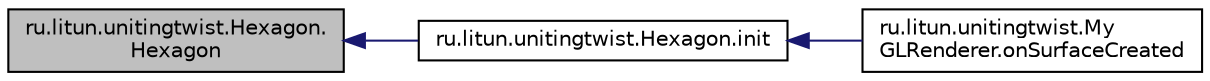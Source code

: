 digraph "ru.litun.unitingtwist.Hexagon.Hexagon"
{
  edge [fontname="Helvetica",fontsize="10",labelfontname="Helvetica",labelfontsize="10"];
  node [fontname="Helvetica",fontsize="10",shape=record];
  rankdir="LR";
  Node3 [label="ru.litun.unitingtwist.Hexagon.\lHexagon",height=0.2,width=0.4,color="black", fillcolor="grey75", style="filled", fontcolor="black"];
  Node3 -> Node4 [dir="back",color="midnightblue",fontsize="10",style="solid"];
  Node4 [label="ru.litun.unitingtwist.Hexagon.init",height=0.2,width=0.4,color="black", fillcolor="white", style="filled",URL="$classru_1_1litun_1_1unitingtwist_1_1_hexagon.html#a4f006c05f629c4a0cc83f258fc054850"];
  Node4 -> Node5 [dir="back",color="midnightblue",fontsize="10",style="solid"];
  Node5 [label="ru.litun.unitingtwist.My\lGLRenderer.onSurfaceCreated",height=0.2,width=0.4,color="black", fillcolor="white", style="filled",URL="$classru_1_1litun_1_1unitingtwist_1_1_my_g_l_renderer.html#a3e0a973d89aee9ef9b3a8b524a23a562"];
}
